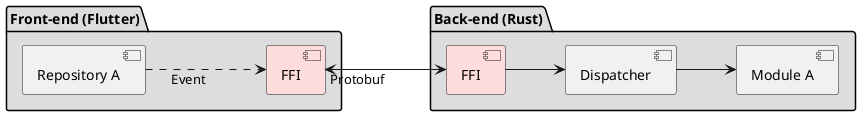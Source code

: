 @startuml FlowySDKProtocolBuffer
left to right direction
skinparam linetype ortho

package "Front-end (Flutter)" #DDDDDD {
    component Repository_A as "Repository A"
    component FFI_Frontend as "FFI" #FFDDDD
}

package "Back-end (Rust)" #DDDDDD {
    component FFI_Backend as "FFI" #FFDDDD
    component Dispatcher
    component Module_A as "Module A"
}

Repository_A ...> FFI_Frontend : Event
FFI_Frontend <---> FFI_Backend : Protobuf
FFI_Backend --> Dispatcher
Dispatcher --> Module_A

@enduml

@startmindmap FlowyTool-Event
title FlowyTool Event CodeGen Process
*[#Orange]:
<code>
enum FolderEvent {
    #[event(input = "ExportRequest", output = "ExportData")]
    ExportDocument = 0,
}
</code>
;
**_ 1. Run script
***[#lightblue]: File: code_gen.dart
<code>
class FolderEventExportDocument {
    Future<Either<ExportData, FlowyError>> send() {
        xxx
    }
}
</code>
;
@endmindmap




@startmindmap FlowyTool-PB
title FlowyTool PB CodeGen Process
*[#Orange]: File: share.rs
<code>
struct ExportData {
    #[pb(index = 1)]
    pub data: String,

    #[pb(index = 2)]
    pub export_type: ExportType,
}
</code>
;
**_ 1.Run script
***[#lightblue]: File: share.proto
<code>
message ExportData {
    string data = 1,
    ExportType export_type = 2,
}
</code>
;
****_ 2-1.PB CodeGen(Dart)
*****[#lightgreen] share.pb.dart
****_ 2-2.PB CodeGen(Rust)
*****[#lightgreen] share.rs
@endmindmap


